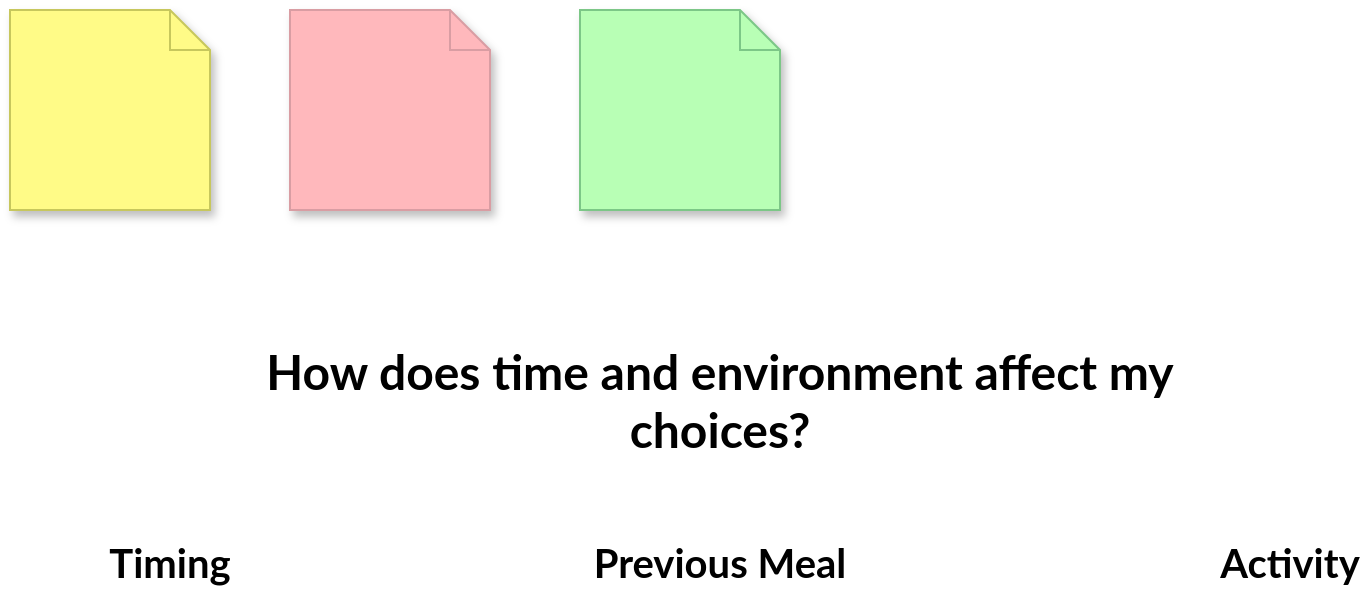 <mxfile version="17.1.2" type="github">
  <diagram id="WWS_F8Nu0QQZ9BbjHKAs" name="Page-1">
    <mxGraphModel dx="1108" dy="1582" grid="1" gridSize="10" guides="1" tooltips="1" connect="1" arrows="1" fold="1" page="1" pageScale="1" pageWidth="850" pageHeight="1100" math="0" shadow="0">
      <root>
        <mxCell id="0" />
        <mxCell id="1" parent="0" />
        <mxCell id="qQAsEDVxZ6gm0i9vYEok-4" value="" style="shape=note;size=20;whiteSpace=wrap;html=1;fillColor=#FFFB87;strokeColor=#C7C75D;shadow=1;" parent="1" vertex="1">
          <mxGeometry x="40" y="-260" width="100" height="100" as="geometry" />
        </mxCell>
        <mxCell id="qQAsEDVxZ6gm0i9vYEok-6" value="" style="shape=note;size=20;whiteSpace=wrap;html=1;shadow=1;strokeColor=#D99DA3;fillColor=#FFB8BC;" parent="1" vertex="1">
          <mxGeometry x="180" y="-260" width="100" height="100" as="geometry" />
        </mxCell>
        <mxCell id="qQAsEDVxZ6gm0i9vYEok-8" value="" style="shape=note;size=20;whiteSpace=wrap;html=1;shadow=1;strokeColor=#7CC787;fillColor=#B8FFB5;" parent="1" vertex="1">
          <mxGeometry x="325" y="-260" width="100" height="100" as="geometry" />
        </mxCell>
        <mxCell id="V7QwzdHtaBazk7klx3A2-1" value="&lt;font face=&quot;Lato&quot;&gt;&lt;span style=&quot;font-size: 24px&quot;&gt;&lt;b&gt;How does time and environment affect my choices?&lt;/b&gt;&lt;/span&gt;&lt;/font&gt;" style="text;html=1;strokeColor=none;fillColor=none;align=center;verticalAlign=middle;whiteSpace=wrap;rounded=0;" vertex="1" parent="1">
          <mxGeometry x="120" y="-80" width="550" height="30" as="geometry" />
        </mxCell>
        <mxCell id="V7QwzdHtaBazk7klx3A2-2" value="&lt;b&gt;&lt;font style=&quot;font-size: 20px&quot;&gt;Timing&lt;/font&gt;&lt;/b&gt;" style="text;html=1;strokeColor=none;fillColor=none;align=center;verticalAlign=middle;whiteSpace=wrap;rounded=0;fontFamily=Lato;fontSource=https%3A%2F%2Ffonts.googleapis.com%2Fcss%3Ffamily%3DLato;fontSize=24;" vertex="1" parent="1">
          <mxGeometry x="80" width="80" height="30" as="geometry" />
        </mxCell>
        <mxCell id="V7QwzdHtaBazk7klx3A2-4" value="&lt;b&gt;&lt;font style=&quot;font-size: 20px&quot;&gt;Previous Meal&lt;/font&gt;&lt;/b&gt;" style="text;html=1;strokeColor=none;fillColor=none;align=center;verticalAlign=middle;whiteSpace=wrap;rounded=0;fontFamily=Lato;fontSource=https%3A%2F%2Ffonts.googleapis.com%2Fcss%3Ffamily%3DLato;fontSize=24;" vertex="1" parent="1">
          <mxGeometry x="320" width="150" height="30" as="geometry" />
        </mxCell>
        <mxCell id="V7QwzdHtaBazk7klx3A2-6" value="&lt;span style=&quot;font-size: 20px&quot;&gt;&lt;b&gt;Activity&lt;/b&gt;&lt;/span&gt;" style="text;html=1;strokeColor=none;fillColor=none;align=center;verticalAlign=middle;whiteSpace=wrap;rounded=0;fontFamily=Lato;fontSource=https%3A%2F%2Ffonts.googleapis.com%2Fcss%3Ffamily%3DLato;fontSize=24;" vertex="1" parent="1">
          <mxGeometry x="640" width="80" height="30" as="geometry" />
        </mxCell>
      </root>
    </mxGraphModel>
  </diagram>
</mxfile>
